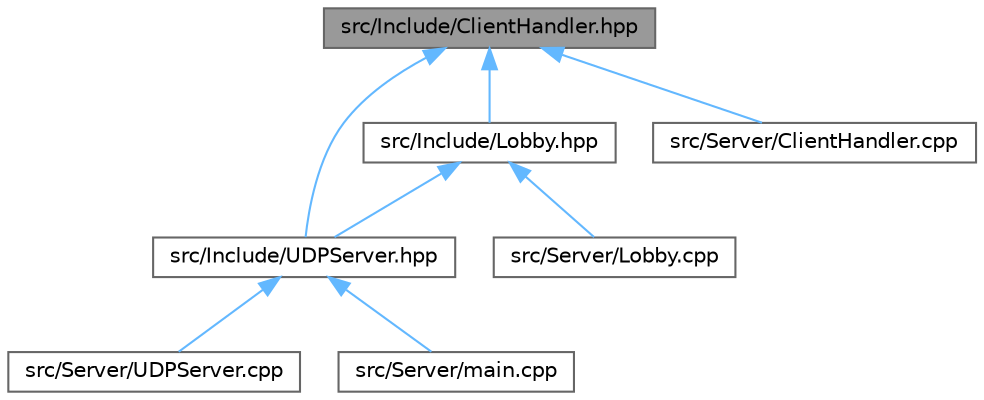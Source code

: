 digraph "src/Include/ClientHandler.hpp"
{
 // LATEX_PDF_SIZE
  bgcolor="transparent";
  edge [fontname=Helvetica,fontsize=10,labelfontname=Helvetica,labelfontsize=10];
  node [fontname=Helvetica,fontsize=10,shape=box,height=0.2,width=0.4];
  Node1 [label="src/Include/ClientHandler.hpp",height=0.2,width=0.4,color="gray40", fillcolor="grey60", style="filled", fontcolor="black",tooltip=" "];
  Node1 -> Node2 [dir="back",color="steelblue1",style="solid"];
  Node2 [label="src/Include/Lobby.hpp",height=0.2,width=0.4,color="grey40", fillcolor="white", style="filled",URL="$_lobby_8hpp.html",tooltip=" "];
  Node2 -> Node3 [dir="back",color="steelblue1",style="solid"];
  Node3 [label="src/Include/UDPServer.hpp",height=0.2,width=0.4,color="grey40", fillcolor="white", style="filled",URL="$_u_d_p_server_8hpp.html",tooltip=" "];
  Node3 -> Node4 [dir="back",color="steelblue1",style="solid"];
  Node4 [label="src/Server/UDPServer.cpp",height=0.2,width=0.4,color="grey40", fillcolor="white", style="filled",URL="$_u_d_p_server_8cpp.html",tooltip=" "];
  Node3 -> Node5 [dir="back",color="steelblue1",style="solid"];
  Node5 [label="src/Server/main.cpp",height=0.2,width=0.4,color="grey40", fillcolor="white", style="filled",URL="$_server_2main_8cpp.html",tooltip=" "];
  Node2 -> Node6 [dir="back",color="steelblue1",style="solid"];
  Node6 [label="src/Server/Lobby.cpp",height=0.2,width=0.4,color="grey40", fillcolor="white", style="filled",URL="$_lobby_8cpp.html",tooltip=" "];
  Node1 -> Node3 [dir="back",color="steelblue1",style="solid"];
  Node1 -> Node7 [dir="back",color="steelblue1",style="solid"];
  Node7 [label="src/Server/ClientHandler.cpp",height=0.2,width=0.4,color="grey40", fillcolor="white", style="filled",URL="$_client_handler_8cpp.html",tooltip=" "];
}
